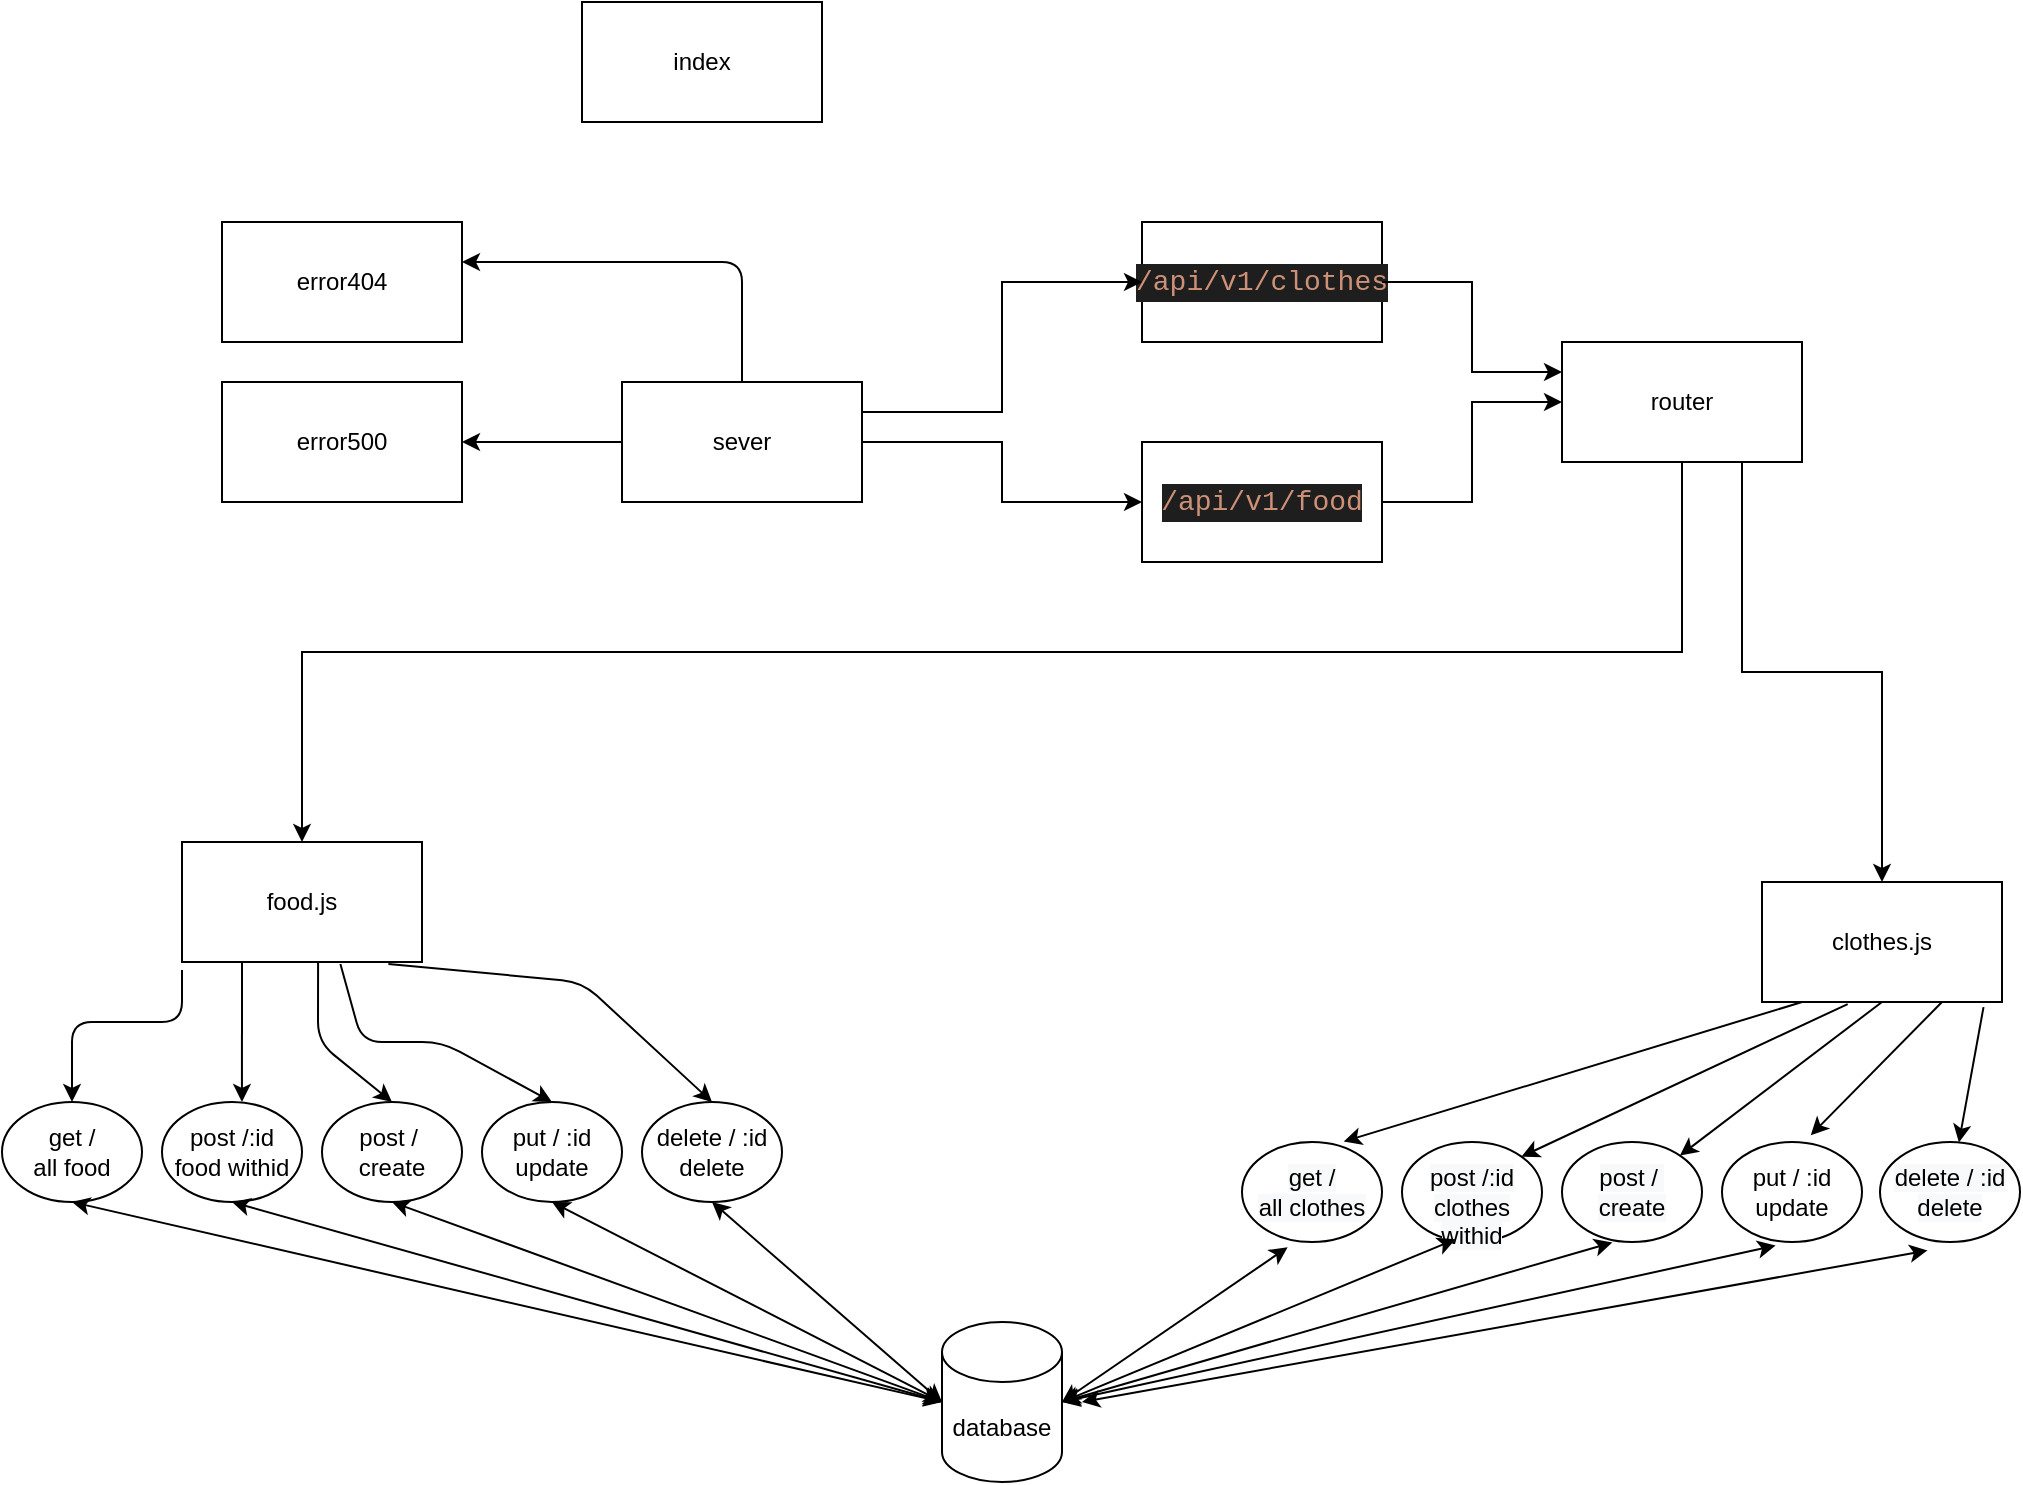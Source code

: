 <mxfile version="14.7.2" type="github">
  <diagram id="aOPsix0wSyWG0z5QaHGM" name="Page-1">
    <mxGraphModel dx="1038" dy="580" grid="1" gridSize="10" guides="1" tooltips="1" connect="1" arrows="1" fold="1" page="1" pageScale="1" pageWidth="1169" pageHeight="827" math="0" shadow="0">
      <root>
        <mxCell id="0" />
        <mxCell id="1" parent="0" />
        <mxCell id="XtGq3PdnK-xUfK9ltnUs-4" value="index" style="rounded=0;whiteSpace=wrap;html=1;" vertex="1" parent="1">
          <mxGeometry x="450" y="70" width="120" height="60" as="geometry" />
        </mxCell>
        <mxCell id="XtGq3PdnK-xUfK9ltnUs-9" value="" style="edgeStyle=orthogonalEdgeStyle;rounded=0;orthogonalLoop=1;jettySize=auto;html=1;" edge="1" parent="1" source="XtGq3PdnK-xUfK9ltnUs-5" target="XtGq3PdnK-xUfK9ltnUs-8">
          <mxGeometry relative="1" as="geometry" />
        </mxCell>
        <mxCell id="XtGq3PdnK-xUfK9ltnUs-11" value="" style="edgeStyle=orthogonalEdgeStyle;rounded=0;orthogonalLoop=1;jettySize=auto;html=1;" edge="1" parent="1" source="XtGq3PdnK-xUfK9ltnUs-5" target="XtGq3PdnK-xUfK9ltnUs-10">
          <mxGeometry relative="1" as="geometry" />
        </mxCell>
        <mxCell id="XtGq3PdnK-xUfK9ltnUs-5" value="sever" style="rounded=0;whiteSpace=wrap;html=1;" vertex="1" parent="1">
          <mxGeometry x="470" y="260" width="120" height="60" as="geometry" />
        </mxCell>
        <mxCell id="XtGq3PdnK-xUfK9ltnUs-8" value="error500" style="rounded=0;whiteSpace=wrap;html=1;" vertex="1" parent="1">
          <mxGeometry x="270" y="260" width="120" height="60" as="geometry" />
        </mxCell>
        <mxCell id="XtGq3PdnK-xUfK9ltnUs-13" value="" style="edgeStyle=orthogonalEdgeStyle;rounded=0;orthogonalLoop=1;jettySize=auto;html=1;" edge="1" parent="1" source="XtGq3PdnK-xUfK9ltnUs-10" target="XtGq3PdnK-xUfK9ltnUs-12">
          <mxGeometry relative="1" as="geometry" />
        </mxCell>
        <mxCell id="XtGq3PdnK-xUfK9ltnUs-10" value="&lt;div style=&quot;color: rgb(212 , 212 , 212) ; background-color: rgb(30 , 30 , 30) ; font-family: &amp;#34;consolas&amp;#34; , &amp;#34;courier new&amp;#34; , monospace ; font-size: 14px ; line-height: 19px&quot;&gt;&lt;span style=&quot;color: #ce9178&quot;&gt;/api/v1/food&lt;/span&gt;&lt;/div&gt;" style="rounded=0;whiteSpace=wrap;html=1;" vertex="1" parent="1">
          <mxGeometry x="730" y="290" width="120" height="60" as="geometry" />
        </mxCell>
        <mxCell id="XtGq3PdnK-xUfK9ltnUs-22" value="" style="edgeStyle=orthogonalEdgeStyle;rounded=0;orthogonalLoop=1;jettySize=auto;html=1;exitX=0.75;exitY=1;exitDx=0;exitDy=0;" edge="1" parent="1" source="XtGq3PdnK-xUfK9ltnUs-12" target="XtGq3PdnK-xUfK9ltnUs-21">
          <mxGeometry relative="1" as="geometry" />
        </mxCell>
        <mxCell id="XtGq3PdnK-xUfK9ltnUs-12" value="router" style="whiteSpace=wrap;html=1;rounded=0;" vertex="1" parent="1">
          <mxGeometry x="940" y="240" width="120" height="60" as="geometry" />
        </mxCell>
        <mxCell id="XtGq3PdnK-xUfK9ltnUs-16" value="error404" style="rounded=0;whiteSpace=wrap;html=1;" vertex="1" parent="1">
          <mxGeometry x="270" y="180" width="120" height="60" as="geometry" />
        </mxCell>
        <mxCell id="XtGq3PdnK-xUfK9ltnUs-17" value="" style="endArrow=classic;html=1;exitX=0.5;exitY=0;exitDx=0;exitDy=0;" edge="1" parent="1" source="XtGq3PdnK-xUfK9ltnUs-5">
          <mxGeometry width="50" height="50" relative="1" as="geometry">
            <mxPoint x="500" y="310" as="sourcePoint" />
            <mxPoint x="390" y="200" as="targetPoint" />
            <Array as="points">
              <mxPoint x="530" y="200" />
            </Array>
          </mxGeometry>
        </mxCell>
        <mxCell id="XtGq3PdnK-xUfK9ltnUs-18" value="&lt;div style=&quot;color: rgb(212 , 212 , 212) ; background-color: rgb(30 , 30 , 30) ; font-family: &amp;#34;consolas&amp;#34; , &amp;#34;courier new&amp;#34; , monospace ; font-size: 14px ; line-height: 19px&quot;&gt;&lt;span style=&quot;color: #ce9178&quot;&gt;/api/v1/clothes&lt;/span&gt;&lt;/div&gt;" style="rounded=0;whiteSpace=wrap;html=1;" vertex="1" parent="1">
          <mxGeometry x="730" y="180" width="120" height="60" as="geometry" />
        </mxCell>
        <mxCell id="XtGq3PdnK-xUfK9ltnUs-19" value="" style="edgeStyle=orthogonalEdgeStyle;rounded=0;orthogonalLoop=1;jettySize=auto;html=1;exitX=1;exitY=0.25;exitDx=0;exitDy=0;entryX=0;entryY=0.5;entryDx=0;entryDy=0;" edge="1" parent="1" source="XtGq3PdnK-xUfK9ltnUs-5" target="XtGq3PdnK-xUfK9ltnUs-18">
          <mxGeometry relative="1" as="geometry">
            <mxPoint x="600" y="270" as="sourcePoint" />
            <mxPoint x="740" y="330" as="targetPoint" />
          </mxGeometry>
        </mxCell>
        <mxCell id="XtGq3PdnK-xUfK9ltnUs-20" value="" style="edgeStyle=orthogonalEdgeStyle;rounded=0;orthogonalLoop=1;jettySize=auto;html=1;entryX=0;entryY=0.25;entryDx=0;entryDy=0;exitX=1;exitY=0.5;exitDx=0;exitDy=0;" edge="1" parent="1" source="XtGq3PdnK-xUfK9ltnUs-18" target="XtGq3PdnK-xUfK9ltnUs-12">
          <mxGeometry relative="1" as="geometry">
            <mxPoint x="860" y="330" as="sourcePoint" />
            <mxPoint x="950" y="280" as="targetPoint" />
          </mxGeometry>
        </mxCell>
        <mxCell id="XtGq3PdnK-xUfK9ltnUs-21" value="clothes.js" style="whiteSpace=wrap;html=1;rounded=0;" vertex="1" parent="1">
          <mxGeometry x="1040" y="510" width="120" height="60" as="geometry" />
        </mxCell>
        <mxCell id="XtGq3PdnK-xUfK9ltnUs-23" value="" style="edgeStyle=orthogonalEdgeStyle;rounded=0;orthogonalLoop=1;jettySize=auto;html=1;exitX=0.5;exitY=1;exitDx=0;exitDy=0;" edge="1" parent="1" target="XtGq3PdnK-xUfK9ltnUs-24" source="XtGq3PdnK-xUfK9ltnUs-12">
          <mxGeometry relative="1" as="geometry">
            <mxPoint x="850" y="300" as="sourcePoint" />
          </mxGeometry>
        </mxCell>
        <mxCell id="XtGq3PdnK-xUfK9ltnUs-24" value="food.js" style="whiteSpace=wrap;html=1;rounded=0;" vertex="1" parent="1">
          <mxGeometry x="250" y="490" width="120" height="60" as="geometry" />
        </mxCell>
        <mxCell id="XtGq3PdnK-xUfK9ltnUs-25" value="get /&lt;br&gt;all food" style="ellipse;whiteSpace=wrap;html=1;" vertex="1" parent="1">
          <mxGeometry x="160" y="620" width="70" height="50" as="geometry" />
        </mxCell>
        <mxCell id="XtGq3PdnK-xUfK9ltnUs-26" value="post /:id&lt;br&gt;food withid" style="ellipse;whiteSpace=wrap;html=1;" vertex="1" parent="1">
          <mxGeometry x="240" y="620" width="70" height="50" as="geometry" />
        </mxCell>
        <mxCell id="XtGq3PdnK-xUfK9ltnUs-27" value="post /&amp;nbsp;&lt;br&gt;create" style="ellipse;whiteSpace=wrap;html=1;" vertex="1" parent="1">
          <mxGeometry x="320" y="620" width="70" height="50" as="geometry" />
        </mxCell>
        <mxCell id="XtGq3PdnK-xUfK9ltnUs-28" value="put / :id&lt;br&gt;update" style="ellipse;whiteSpace=wrap;html=1;" vertex="1" parent="1">
          <mxGeometry x="400" y="620" width="70" height="50" as="geometry" />
        </mxCell>
        <mxCell id="XtGq3PdnK-xUfK9ltnUs-29" value="delete / :id&lt;br&gt;delete" style="ellipse;whiteSpace=wrap;html=1;" vertex="1" parent="1">
          <mxGeometry x="480" y="620" width="70" height="50" as="geometry" />
        </mxCell>
        <mxCell id="XtGq3PdnK-xUfK9ltnUs-30" value="&#xa;&#xa;&lt;span style=&quot;color: rgb(0, 0, 0); font-family: helvetica; font-size: 12px; font-style: normal; font-weight: 400; letter-spacing: normal; text-align: center; text-indent: 0px; text-transform: none; word-spacing: 0px; background-color: rgb(248, 249, 250); display: inline; float: none;&quot;&gt;delete / :id&lt;/span&gt;&lt;br style=&quot;color: rgb(0, 0, 0); font-family: helvetica; font-size: 12px; font-style: normal; font-weight: 400; letter-spacing: normal; text-align: center; text-indent: 0px; text-transform: none; word-spacing: 0px; background-color: rgb(248, 249, 250);&quot;&gt;&lt;span style=&quot;color: rgb(0, 0, 0); font-family: helvetica; font-size: 12px; font-style: normal; font-weight: 400; letter-spacing: normal; text-align: center; text-indent: 0px; text-transform: none; word-spacing: 0px; background-color: rgb(248, 249, 250); display: inline; float: none;&quot;&gt;delete&lt;/span&gt;&#xa;&#xa;" style="ellipse;whiteSpace=wrap;html=1;" vertex="1" parent="1">
          <mxGeometry x="1099" y="640" width="70" height="50" as="geometry" />
        </mxCell>
        <mxCell id="XtGq3PdnK-xUfK9ltnUs-31" value="&lt;span&gt;put / :id&lt;/span&gt;&lt;br&gt;&lt;span&gt;update&lt;/span&gt;" style="ellipse;whiteSpace=wrap;html=1;" vertex="1" parent="1">
          <mxGeometry x="1020" y="640" width="70" height="50" as="geometry" />
        </mxCell>
        <mxCell id="XtGq3PdnK-xUfK9ltnUs-33" value="&lt;span style=&quot;color: rgb(0 , 0 , 0) ; font-family: &amp;#34;helvetica&amp;#34; ; font-size: 12px ; font-style: normal ; font-weight: 400 ; letter-spacing: normal ; text-align: center ; text-indent: 0px ; text-transform: none ; word-spacing: 0px ; background-color: rgb(248 , 249 , 250) ; display: inline ; float: none&quot;&gt;get /&lt;/span&gt;&lt;br style=&quot;color: rgb(0 , 0 , 0) ; font-family: &amp;#34;helvetica&amp;#34; ; font-size: 12px ; font-style: normal ; font-weight: 400 ; letter-spacing: normal ; text-align: center ; text-indent: 0px ; text-transform: none ; word-spacing: 0px ; background-color: rgb(248 , 249 , 250)&quot;&gt;&lt;span style=&quot;color: rgb(0 , 0 , 0) ; font-family: &amp;#34;helvetica&amp;#34; ; font-size: 12px ; font-style: normal ; font-weight: 400 ; letter-spacing: normal ; text-align: center ; text-indent: 0px ; text-transform: none ; word-spacing: 0px ; background-color: rgb(248 , 249 , 250) ; display: inline ; float: none&quot;&gt;all clothes&lt;/span&gt;" style="ellipse;whiteSpace=wrap;html=1;" vertex="1" parent="1">
          <mxGeometry x="780" y="640" width="70" height="50" as="geometry" />
        </mxCell>
        <mxCell id="XtGq3PdnK-xUfK9ltnUs-34" value="&lt;br&gt;&lt;span style=&quot;color: rgb(0 , 0 , 0) ; font-family: &amp;#34;helvetica&amp;#34; ; font-size: 12px ; font-style: normal ; font-weight: 400 ; letter-spacing: normal ; text-align: center ; text-indent: 0px ; text-transform: none ; word-spacing: 0px ; background-color: rgb(248 , 249 , 250) ; display: inline ; float: none&quot;&gt;post /:id&lt;/span&gt;&lt;br style=&quot;color: rgb(0 , 0 , 0) ; font-family: &amp;#34;helvetica&amp;#34; ; font-size: 12px ; font-style: normal ; font-weight: 400 ; letter-spacing: normal ; text-align: center ; text-indent: 0px ; text-transform: none ; word-spacing: 0px ; background-color: rgb(248 , 249 , 250)&quot;&gt;&lt;span style=&quot;color: rgb(0 , 0 , 0) ; font-family: &amp;#34;helvetica&amp;#34; ; font-size: 12px ; font-style: normal ; font-weight: 400 ; letter-spacing: normal ; text-align: center ; text-indent: 0px ; text-transform: none ; word-spacing: 0px ; background-color: rgb(248 , 249 , 250) ; display: inline ; float: none&quot;&gt;clothes withid&lt;/span&gt;" style="ellipse;whiteSpace=wrap;html=1;" vertex="1" parent="1">
          <mxGeometry x="860" y="640" width="70" height="50" as="geometry" />
        </mxCell>
        <mxCell id="XtGq3PdnK-xUfK9ltnUs-35" value="&#xa;&#xa;&lt;span style=&quot;color: rgb(0, 0, 0); font-family: helvetica; font-size: 12px; font-style: normal; font-weight: 400; letter-spacing: normal; text-align: center; text-indent: 0px; text-transform: none; word-spacing: 0px; background-color: rgb(248, 249, 250); display: inline; float: none;&quot;&gt;post /&amp;nbsp;&lt;/span&gt;&lt;br style=&quot;color: rgb(0, 0, 0); font-family: helvetica; font-size: 12px; font-style: normal; font-weight: 400; letter-spacing: normal; text-align: center; text-indent: 0px; text-transform: none; word-spacing: 0px; background-color: rgb(248, 249, 250);&quot;&gt;&lt;span style=&quot;color: rgb(0, 0, 0); font-family: helvetica; font-size: 12px; font-style: normal; font-weight: 400; letter-spacing: normal; text-align: center; text-indent: 0px; text-transform: none; word-spacing: 0px; background-color: rgb(248, 249, 250); display: inline; float: none;&quot;&gt;create&lt;/span&gt;&#xa;&#xa;" style="ellipse;whiteSpace=wrap;html=1;" vertex="1" parent="1">
          <mxGeometry x="940" y="640" width="70" height="50" as="geometry" />
        </mxCell>
        <mxCell id="XtGq3PdnK-xUfK9ltnUs-36" value="" style="endArrow=classic;html=1;entryX=0.5;entryY=0;entryDx=0;entryDy=0;" edge="1" parent="1" target="XtGq3PdnK-xUfK9ltnUs-25">
          <mxGeometry width="50" height="50" relative="1" as="geometry">
            <mxPoint x="250" y="554" as="sourcePoint" />
            <mxPoint x="570" y="620" as="targetPoint" />
            <Array as="points">
              <mxPoint x="250" y="580" />
              <mxPoint x="195" y="580" />
            </Array>
          </mxGeometry>
        </mxCell>
        <mxCell id="XtGq3PdnK-xUfK9ltnUs-37" value="" style="endArrow=classic;html=1;exitX=0.86;exitY=1.017;exitDx=0;exitDy=0;exitPerimeter=0;entryX=0.5;entryY=0;entryDx=0;entryDy=0;" edge="1" parent="1" source="XtGq3PdnK-xUfK9ltnUs-24" target="XtGq3PdnK-xUfK9ltnUs-29">
          <mxGeometry width="50" height="50" relative="1" as="geometry">
            <mxPoint x="520" y="670" as="sourcePoint" />
            <mxPoint x="570" y="620" as="targetPoint" />
            <Array as="points">
              <mxPoint x="450" y="560" />
            </Array>
          </mxGeometry>
        </mxCell>
        <mxCell id="XtGq3PdnK-xUfK9ltnUs-38" value="" style="endArrow=classic;html=1;exitX=0.66;exitY=1.017;exitDx=0;exitDy=0;exitPerimeter=0;entryX=0.5;entryY=0;entryDx=0;entryDy=0;" edge="1" parent="1" source="XtGq3PdnK-xUfK9ltnUs-24" target="XtGq3PdnK-xUfK9ltnUs-28">
          <mxGeometry width="50" height="50" relative="1" as="geometry">
            <mxPoint x="520" y="670" as="sourcePoint" />
            <mxPoint x="570" y="620" as="targetPoint" />
            <Array as="points">
              <mxPoint x="340" y="590" />
              <mxPoint x="380" y="590" />
            </Array>
          </mxGeometry>
        </mxCell>
        <mxCell id="XtGq3PdnK-xUfK9ltnUs-39" value="" style="endArrow=classic;html=1;exitX=0.567;exitY=1.003;exitDx=0;exitDy=0;exitPerimeter=0;entryX=0.5;entryY=0;entryDx=0;entryDy=0;" edge="1" parent="1" source="XtGq3PdnK-xUfK9ltnUs-24" target="XtGq3PdnK-xUfK9ltnUs-27">
          <mxGeometry width="50" height="50" relative="1" as="geometry">
            <mxPoint x="520" y="670" as="sourcePoint" />
            <mxPoint x="570" y="620" as="targetPoint" />
            <Array as="points">
              <mxPoint x="318" y="590" />
            </Array>
          </mxGeometry>
        </mxCell>
        <mxCell id="XtGq3PdnK-xUfK9ltnUs-40" value="" style="endArrow=classic;html=1;exitX=0.25;exitY=1;exitDx=0;exitDy=0;entryX=0.571;entryY=0;entryDx=0;entryDy=0;entryPerimeter=0;" edge="1" parent="1" source="XtGq3PdnK-xUfK9ltnUs-24" target="XtGq3PdnK-xUfK9ltnUs-26">
          <mxGeometry width="50" height="50" relative="1" as="geometry">
            <mxPoint x="520" y="670" as="sourcePoint" />
            <mxPoint x="280" y="610" as="targetPoint" />
          </mxGeometry>
        </mxCell>
        <mxCell id="XtGq3PdnK-xUfK9ltnUs-41" value="" style="endArrow=classic;html=1;exitX=0.167;exitY=1;exitDx=0;exitDy=0;exitPerimeter=0;entryX=0.726;entryY=-0.004;entryDx=0;entryDy=0;entryPerimeter=0;" edge="1" parent="1" source="XtGq3PdnK-xUfK9ltnUs-21" target="XtGq3PdnK-xUfK9ltnUs-33">
          <mxGeometry width="50" height="50" relative="1" as="geometry">
            <mxPoint x="660" y="740" as="sourcePoint" />
            <mxPoint x="710" y="690" as="targetPoint" />
          </mxGeometry>
        </mxCell>
        <mxCell id="XtGq3PdnK-xUfK9ltnUs-42" value="" style="endArrow=classic;html=1;exitX=0.357;exitY=1.017;exitDx=0;exitDy=0;exitPerimeter=0;entryX=1;entryY=0;entryDx=0;entryDy=0;" edge="1" parent="1" source="XtGq3PdnK-xUfK9ltnUs-21" target="XtGq3PdnK-xUfK9ltnUs-34">
          <mxGeometry width="50" height="50" relative="1" as="geometry">
            <mxPoint x="660" y="740" as="sourcePoint" />
            <mxPoint x="710" y="690" as="targetPoint" />
          </mxGeometry>
        </mxCell>
        <mxCell id="XtGq3PdnK-xUfK9ltnUs-43" value="" style="endArrow=classic;html=1;exitX=0.5;exitY=1;exitDx=0;exitDy=0;" edge="1" parent="1" source="XtGq3PdnK-xUfK9ltnUs-21" target="XtGq3PdnK-xUfK9ltnUs-35">
          <mxGeometry width="50" height="50" relative="1" as="geometry">
            <mxPoint x="660" y="740" as="sourcePoint" />
            <mxPoint x="710" y="690" as="targetPoint" />
          </mxGeometry>
        </mxCell>
        <mxCell id="XtGq3PdnK-xUfK9ltnUs-44" value="" style="endArrow=classic;html=1;exitX=0.75;exitY=1;exitDx=0;exitDy=0;entryX=0.634;entryY=-0.068;entryDx=0;entryDy=0;entryPerimeter=0;" edge="1" parent="1" source="XtGq3PdnK-xUfK9ltnUs-21" target="XtGq3PdnK-xUfK9ltnUs-31">
          <mxGeometry width="50" height="50" relative="1" as="geometry">
            <mxPoint x="660" y="740" as="sourcePoint" />
            <mxPoint x="710" y="690" as="targetPoint" />
          </mxGeometry>
        </mxCell>
        <mxCell id="XtGq3PdnK-xUfK9ltnUs-45" value="" style="endArrow=classic;html=1;exitX=0.923;exitY=1.043;exitDx=0;exitDy=0;exitPerimeter=0;" edge="1" parent="1" source="XtGq3PdnK-xUfK9ltnUs-21" target="XtGq3PdnK-xUfK9ltnUs-30">
          <mxGeometry width="50" height="50" relative="1" as="geometry">
            <mxPoint x="660" y="740" as="sourcePoint" />
            <mxPoint x="710" y="690" as="targetPoint" />
          </mxGeometry>
        </mxCell>
        <mxCell id="XtGq3PdnK-xUfK9ltnUs-46" value="database" style="shape=cylinder3;whiteSpace=wrap;html=1;boundedLbl=1;backgroundOutline=1;size=15;" vertex="1" parent="1">
          <mxGeometry x="630" y="730" width="60" height="80" as="geometry" />
        </mxCell>
        <mxCell id="XtGq3PdnK-xUfK9ltnUs-50" value="" style="endArrow=classic;startArrow=classic;html=1;exitX=1;exitY=0.5;exitDx=0;exitDy=0;exitPerimeter=0;entryX=0.326;entryY=1.052;entryDx=0;entryDy=0;entryPerimeter=0;" edge="1" parent="1" source="XtGq3PdnK-xUfK9ltnUs-46" target="XtGq3PdnK-xUfK9ltnUs-33">
          <mxGeometry width="50" height="50" relative="1" as="geometry">
            <mxPoint x="660" y="740" as="sourcePoint" />
            <mxPoint x="710" y="690" as="targetPoint" />
          </mxGeometry>
        </mxCell>
        <mxCell id="XtGq3PdnK-xUfK9ltnUs-51" value="" style="endArrow=classic;startArrow=classic;html=1;entryX=0.383;entryY=0.972;entryDx=0;entryDy=0;entryPerimeter=0;" edge="1" parent="1" target="XtGq3PdnK-xUfK9ltnUs-34">
          <mxGeometry width="50" height="50" relative="1" as="geometry">
            <mxPoint x="690" y="770" as="sourcePoint" />
            <mxPoint x="710" y="690" as="targetPoint" />
          </mxGeometry>
        </mxCell>
        <mxCell id="XtGq3PdnK-xUfK9ltnUs-52" value="" style="endArrow=classic;startArrow=classic;html=1;entryX=0.36;entryY=1.004;entryDx=0;entryDy=0;entryPerimeter=0;" edge="1" parent="1" target="XtGq3PdnK-xUfK9ltnUs-35">
          <mxGeometry width="50" height="50" relative="1" as="geometry">
            <mxPoint x="690" y="770" as="sourcePoint" />
            <mxPoint x="710" y="690" as="targetPoint" />
          </mxGeometry>
        </mxCell>
        <mxCell id="XtGq3PdnK-xUfK9ltnUs-53" value="" style="endArrow=classic;startArrow=classic;html=1;entryX=0.383;entryY=1.036;entryDx=0;entryDy=0;entryPerimeter=0;" edge="1" parent="1" target="XtGq3PdnK-xUfK9ltnUs-31">
          <mxGeometry width="50" height="50" relative="1" as="geometry">
            <mxPoint x="690" y="770" as="sourcePoint" />
            <mxPoint x="710" y="690" as="targetPoint" />
          </mxGeometry>
        </mxCell>
        <mxCell id="XtGq3PdnK-xUfK9ltnUs-54" value="" style="endArrow=classic;startArrow=classic;html=1;entryX=0.34;entryY=1.084;entryDx=0;entryDy=0;entryPerimeter=0;" edge="1" parent="1" target="XtGq3PdnK-xUfK9ltnUs-30">
          <mxGeometry width="50" height="50" relative="1" as="geometry">
            <mxPoint x="700" y="770" as="sourcePoint" />
            <mxPoint x="710" y="690" as="targetPoint" />
          </mxGeometry>
        </mxCell>
        <mxCell id="XtGq3PdnK-xUfK9ltnUs-55" value="" style="endArrow=classic;startArrow=classic;html=1;entryX=0.5;entryY=1;entryDx=0;entryDy=0;exitX=0;exitY=0.5;exitDx=0;exitDy=0;exitPerimeter=0;" edge="1" parent="1" source="XtGq3PdnK-xUfK9ltnUs-46" target="XtGq3PdnK-xUfK9ltnUs-29">
          <mxGeometry width="50" height="50" relative="1" as="geometry">
            <mxPoint x="660" y="740" as="sourcePoint" />
            <mxPoint x="710" y="690" as="targetPoint" />
          </mxGeometry>
        </mxCell>
        <mxCell id="XtGq3PdnK-xUfK9ltnUs-56" value="" style="endArrow=classic;startArrow=classic;html=1;exitX=0;exitY=0.5;exitDx=0;exitDy=0;exitPerimeter=0;entryX=0.5;entryY=1;entryDx=0;entryDy=0;" edge="1" parent="1" source="XtGq3PdnK-xUfK9ltnUs-46" target="XtGq3PdnK-xUfK9ltnUs-28">
          <mxGeometry width="50" height="50" relative="1" as="geometry">
            <mxPoint x="660" y="740" as="sourcePoint" />
            <mxPoint x="710" y="690" as="targetPoint" />
          </mxGeometry>
        </mxCell>
        <mxCell id="XtGq3PdnK-xUfK9ltnUs-57" value="" style="endArrow=classic;startArrow=classic;html=1;entryX=0.5;entryY=1;entryDx=0;entryDy=0;" edge="1" parent="1" target="XtGq3PdnK-xUfK9ltnUs-27">
          <mxGeometry width="50" height="50" relative="1" as="geometry">
            <mxPoint x="630" y="770" as="sourcePoint" />
            <mxPoint x="710" y="690" as="targetPoint" />
          </mxGeometry>
        </mxCell>
        <mxCell id="XtGq3PdnK-xUfK9ltnUs-58" value="" style="endArrow=classic;startArrow=classic;html=1;entryX=0.5;entryY=1;entryDx=0;entryDy=0;" edge="1" parent="1" target="XtGq3PdnK-xUfK9ltnUs-26">
          <mxGeometry width="50" height="50" relative="1" as="geometry">
            <mxPoint x="630" y="770" as="sourcePoint" />
            <mxPoint x="710" y="690" as="targetPoint" />
          </mxGeometry>
        </mxCell>
        <mxCell id="XtGq3PdnK-xUfK9ltnUs-59" value="" style="endArrow=classic;startArrow=classic;html=1;entryX=0.5;entryY=1;entryDx=0;entryDy=0;" edge="1" parent="1" target="XtGq3PdnK-xUfK9ltnUs-25">
          <mxGeometry width="50" height="50" relative="1" as="geometry">
            <mxPoint x="630" y="770" as="sourcePoint" />
            <mxPoint x="710" y="690" as="targetPoint" />
          </mxGeometry>
        </mxCell>
      </root>
    </mxGraphModel>
  </diagram>
</mxfile>
